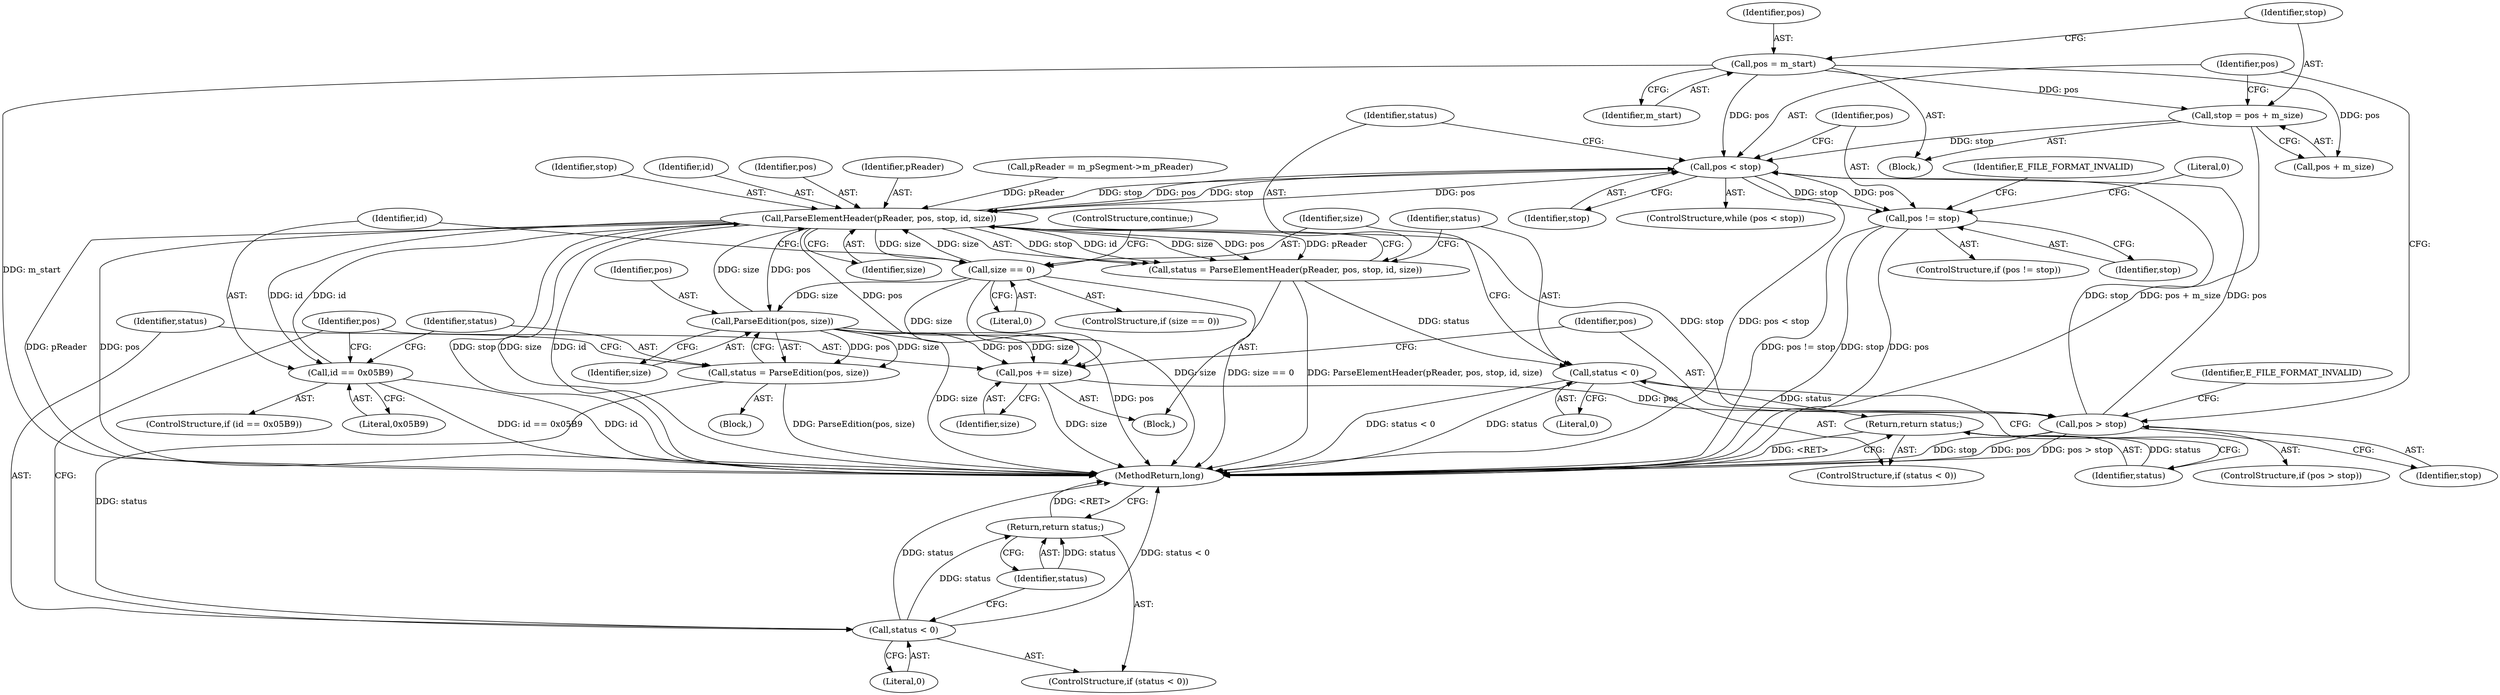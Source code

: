 digraph "0_Android_cc274e2abe8b2a6698a5c47d8aa4bb45f1f9538d_36@integer" {
"1000118" [label="(Call,stop = pos + m_size)"];
"1000114" [label="(Call,pos = m_start)"];
"1000124" [label="(Call,pos < stop)"];
"1000133" [label="(Call,ParseElementHeader(pReader, pos, stop, id, size))"];
"1000131" [label="(Call,status = ParseElementHeader(pReader, pos, stop, id, size))"];
"1000140" [label="(Call,status < 0)"];
"1000143" [label="(Return,return status;)"];
"1000146" [label="(Call,size == 0)"];
"1000157" [label="(Call,ParseEdition(pos, size))"];
"1000155" [label="(Call,status = ParseEdition(pos, size))"];
"1000161" [label="(Call,status < 0)"];
"1000164" [label="(Return,return status;)"];
"1000166" [label="(Call,pos += size)"];
"1000170" [label="(Call,pos > stop)"];
"1000151" [label="(Call,id == 0x05B9)"];
"1000176" [label="(Call,pos != stop)"];
"1000165" [label="(Identifier,status)"];
"1000140" [label="(Call,status < 0)"];
"1000177" [label="(Identifier,pos)"];
"1000146" [label="(Call,size == 0)"];
"1000164" [label="(Return,return status;)"];
"1000139" [label="(ControlStructure,if (status < 0))"];
"1000176" [label="(Call,pos != stop)"];
"1000183" [label="(MethodReturn,long)"];
"1000169" [label="(ControlStructure,if (pos > stop))"];
"1000116" [label="(Identifier,m_start)"];
"1000174" [label="(Identifier,E_FILE_FORMAT_INVALID)"];
"1000114" [label="(Call,pos = m_start)"];
"1000170" [label="(Call,pos > stop)"];
"1000180" [label="(Identifier,E_FILE_FORMAT_INVALID)"];
"1000126" [label="(Identifier,stop)"];
"1000166" [label="(Call,pos += size)"];
"1000144" [label="(Identifier,status)"];
"1000148" [label="(Literal,0)"];
"1000152" [label="(Identifier,id)"];
"1000118" [label="(Call,stop = pos + m_size)"];
"1000125" [label="(Identifier,pos)"];
"1000160" [label="(ControlStructure,if (status < 0))"];
"1000147" [label="(Identifier,size)"];
"1000163" [label="(Literal,0)"];
"1000107" [label="(Block,)"];
"1000108" [label="(Call,pReader = m_pSegment->m_pReader)"];
"1000158" [label="(Identifier,pos)"];
"1000133" [label="(Call,ParseElementHeader(pReader, pos, stop, id, size))"];
"1000154" [label="(Block,)"];
"1000151" [label="(Call,id == 0x05B9)"];
"1000131" [label="(Call,status = ParseElementHeader(pReader, pos, stop, id, size))"];
"1000136" [label="(Identifier,stop)"];
"1000171" [label="(Identifier,pos)"];
"1000150" [label="(ControlStructure,if (id == 0x05B9))"];
"1000178" [label="(Identifier,stop)"];
"1000115" [label="(Identifier,pos)"];
"1000138" [label="(Identifier,size)"];
"1000137" [label="(Identifier,id)"];
"1000167" [label="(Identifier,pos)"];
"1000149" [label="(ControlStructure,continue;)"];
"1000162" [label="(Identifier,status)"];
"1000153" [label="(Literal,0x05B9)"];
"1000143" [label="(Return,return status;)"];
"1000182" [label="(Literal,0)"];
"1000142" [label="(Literal,0)"];
"1000155" [label="(Call,status = ParseEdition(pos, size))"];
"1000123" [label="(ControlStructure,while (pos < stop))"];
"1000135" [label="(Identifier,pos)"];
"1000134" [label="(Identifier,pReader)"];
"1000157" [label="(Call,ParseEdition(pos, size))"];
"1000156" [label="(Identifier,status)"];
"1000161" [label="(Call,status < 0)"];
"1000132" [label="(Identifier,status)"];
"1000127" [label="(Block,)"];
"1000175" [label="(ControlStructure,if (pos != stop))"];
"1000141" [label="(Identifier,status)"];
"1000120" [label="(Call,pos + m_size)"];
"1000124" [label="(Call,pos < stop)"];
"1000159" [label="(Identifier,size)"];
"1000168" [label="(Identifier,size)"];
"1000119" [label="(Identifier,stop)"];
"1000172" [label="(Identifier,stop)"];
"1000145" [label="(ControlStructure,if (size == 0))"];
"1000118" -> "1000107"  [label="AST: "];
"1000118" -> "1000120"  [label="CFG: "];
"1000119" -> "1000118"  [label="AST: "];
"1000120" -> "1000118"  [label="AST: "];
"1000125" -> "1000118"  [label="CFG: "];
"1000118" -> "1000183"  [label="DDG: pos + m_size"];
"1000114" -> "1000118"  [label="DDG: pos"];
"1000118" -> "1000124"  [label="DDG: stop"];
"1000114" -> "1000107"  [label="AST: "];
"1000114" -> "1000116"  [label="CFG: "];
"1000115" -> "1000114"  [label="AST: "];
"1000116" -> "1000114"  [label="AST: "];
"1000119" -> "1000114"  [label="CFG: "];
"1000114" -> "1000183"  [label="DDG: m_start"];
"1000114" -> "1000120"  [label="DDG: pos"];
"1000114" -> "1000124"  [label="DDG: pos"];
"1000124" -> "1000123"  [label="AST: "];
"1000124" -> "1000126"  [label="CFG: "];
"1000125" -> "1000124"  [label="AST: "];
"1000126" -> "1000124"  [label="AST: "];
"1000132" -> "1000124"  [label="CFG: "];
"1000177" -> "1000124"  [label="CFG: "];
"1000124" -> "1000183"  [label="DDG: pos < stop"];
"1000133" -> "1000124"  [label="DDG: pos"];
"1000133" -> "1000124"  [label="DDG: stop"];
"1000170" -> "1000124"  [label="DDG: pos"];
"1000170" -> "1000124"  [label="DDG: stop"];
"1000124" -> "1000133"  [label="DDG: pos"];
"1000124" -> "1000133"  [label="DDG: stop"];
"1000124" -> "1000176"  [label="DDG: pos"];
"1000124" -> "1000176"  [label="DDG: stop"];
"1000133" -> "1000131"  [label="AST: "];
"1000133" -> "1000138"  [label="CFG: "];
"1000134" -> "1000133"  [label="AST: "];
"1000135" -> "1000133"  [label="AST: "];
"1000136" -> "1000133"  [label="AST: "];
"1000137" -> "1000133"  [label="AST: "];
"1000138" -> "1000133"  [label="AST: "];
"1000131" -> "1000133"  [label="CFG: "];
"1000133" -> "1000183"  [label="DDG: size"];
"1000133" -> "1000183"  [label="DDG: pReader"];
"1000133" -> "1000183"  [label="DDG: pos"];
"1000133" -> "1000183"  [label="DDG: stop"];
"1000133" -> "1000183"  [label="DDG: id"];
"1000133" -> "1000131"  [label="DDG: stop"];
"1000133" -> "1000131"  [label="DDG: id"];
"1000133" -> "1000131"  [label="DDG: size"];
"1000133" -> "1000131"  [label="DDG: pos"];
"1000133" -> "1000131"  [label="DDG: pReader"];
"1000108" -> "1000133"  [label="DDG: pReader"];
"1000151" -> "1000133"  [label="DDG: id"];
"1000146" -> "1000133"  [label="DDG: size"];
"1000157" -> "1000133"  [label="DDG: size"];
"1000133" -> "1000146"  [label="DDG: size"];
"1000133" -> "1000151"  [label="DDG: id"];
"1000133" -> "1000157"  [label="DDG: pos"];
"1000133" -> "1000166"  [label="DDG: pos"];
"1000133" -> "1000170"  [label="DDG: stop"];
"1000131" -> "1000127"  [label="AST: "];
"1000132" -> "1000131"  [label="AST: "];
"1000141" -> "1000131"  [label="CFG: "];
"1000131" -> "1000183"  [label="DDG: ParseElementHeader(pReader, pos, stop, id, size)"];
"1000131" -> "1000140"  [label="DDG: status"];
"1000140" -> "1000139"  [label="AST: "];
"1000140" -> "1000142"  [label="CFG: "];
"1000141" -> "1000140"  [label="AST: "];
"1000142" -> "1000140"  [label="AST: "];
"1000144" -> "1000140"  [label="CFG: "];
"1000147" -> "1000140"  [label="CFG: "];
"1000140" -> "1000183"  [label="DDG: status"];
"1000140" -> "1000183"  [label="DDG: status < 0"];
"1000140" -> "1000143"  [label="DDG: status"];
"1000143" -> "1000139"  [label="AST: "];
"1000143" -> "1000144"  [label="CFG: "];
"1000144" -> "1000143"  [label="AST: "];
"1000183" -> "1000143"  [label="CFG: "];
"1000143" -> "1000183"  [label="DDG: <RET>"];
"1000144" -> "1000143"  [label="DDG: status"];
"1000146" -> "1000145"  [label="AST: "];
"1000146" -> "1000148"  [label="CFG: "];
"1000147" -> "1000146"  [label="AST: "];
"1000148" -> "1000146"  [label="AST: "];
"1000149" -> "1000146"  [label="CFG: "];
"1000152" -> "1000146"  [label="CFG: "];
"1000146" -> "1000183"  [label="DDG: size == 0"];
"1000146" -> "1000183"  [label="DDG: size"];
"1000146" -> "1000157"  [label="DDG: size"];
"1000146" -> "1000166"  [label="DDG: size"];
"1000157" -> "1000155"  [label="AST: "];
"1000157" -> "1000159"  [label="CFG: "];
"1000158" -> "1000157"  [label="AST: "];
"1000159" -> "1000157"  [label="AST: "];
"1000155" -> "1000157"  [label="CFG: "];
"1000157" -> "1000183"  [label="DDG: size"];
"1000157" -> "1000183"  [label="DDG: pos"];
"1000157" -> "1000155"  [label="DDG: pos"];
"1000157" -> "1000155"  [label="DDG: size"];
"1000157" -> "1000166"  [label="DDG: size"];
"1000157" -> "1000166"  [label="DDG: pos"];
"1000155" -> "1000154"  [label="AST: "];
"1000156" -> "1000155"  [label="AST: "];
"1000162" -> "1000155"  [label="CFG: "];
"1000155" -> "1000183"  [label="DDG: ParseEdition(pos, size)"];
"1000155" -> "1000161"  [label="DDG: status"];
"1000161" -> "1000160"  [label="AST: "];
"1000161" -> "1000163"  [label="CFG: "];
"1000162" -> "1000161"  [label="AST: "];
"1000163" -> "1000161"  [label="AST: "];
"1000165" -> "1000161"  [label="CFG: "];
"1000167" -> "1000161"  [label="CFG: "];
"1000161" -> "1000183"  [label="DDG: status"];
"1000161" -> "1000183"  [label="DDG: status < 0"];
"1000161" -> "1000164"  [label="DDG: status"];
"1000164" -> "1000160"  [label="AST: "];
"1000164" -> "1000165"  [label="CFG: "];
"1000165" -> "1000164"  [label="AST: "];
"1000183" -> "1000164"  [label="CFG: "];
"1000164" -> "1000183"  [label="DDG: <RET>"];
"1000165" -> "1000164"  [label="DDG: status"];
"1000166" -> "1000127"  [label="AST: "];
"1000166" -> "1000168"  [label="CFG: "];
"1000167" -> "1000166"  [label="AST: "];
"1000168" -> "1000166"  [label="AST: "];
"1000171" -> "1000166"  [label="CFG: "];
"1000166" -> "1000183"  [label="DDG: size"];
"1000166" -> "1000170"  [label="DDG: pos"];
"1000170" -> "1000169"  [label="AST: "];
"1000170" -> "1000172"  [label="CFG: "];
"1000171" -> "1000170"  [label="AST: "];
"1000172" -> "1000170"  [label="AST: "];
"1000125" -> "1000170"  [label="CFG: "];
"1000174" -> "1000170"  [label="CFG: "];
"1000170" -> "1000183"  [label="DDG: stop"];
"1000170" -> "1000183"  [label="DDG: pos"];
"1000170" -> "1000183"  [label="DDG: pos > stop"];
"1000151" -> "1000150"  [label="AST: "];
"1000151" -> "1000153"  [label="CFG: "];
"1000152" -> "1000151"  [label="AST: "];
"1000153" -> "1000151"  [label="AST: "];
"1000156" -> "1000151"  [label="CFG: "];
"1000167" -> "1000151"  [label="CFG: "];
"1000151" -> "1000183"  [label="DDG: id == 0x05B9"];
"1000151" -> "1000183"  [label="DDG: id"];
"1000176" -> "1000175"  [label="AST: "];
"1000176" -> "1000178"  [label="CFG: "];
"1000177" -> "1000176"  [label="AST: "];
"1000178" -> "1000176"  [label="AST: "];
"1000180" -> "1000176"  [label="CFG: "];
"1000182" -> "1000176"  [label="CFG: "];
"1000176" -> "1000183"  [label="DDG: pos != stop"];
"1000176" -> "1000183"  [label="DDG: stop"];
"1000176" -> "1000183"  [label="DDG: pos"];
}
